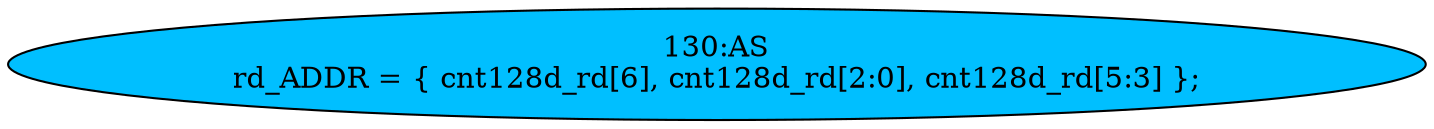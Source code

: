 strict digraph "" {
	node [label="\N"];
	"130:AS"	 [ast="<pyverilog.vparser.ast.Assign object at 0x7f052ae97dd0>",
		def_var="['rd_ADDR']",
		fillcolor=deepskyblue,
		label="130:AS
rd_ADDR = { cnt128d_rd[6], cnt128d_rd[2:0], cnt128d_rd[5:3] };",
		statements="[]",
		style=filled,
		typ=Assign,
		use_var="['cnt128d_rd', 'cnt128d_rd', 'cnt128d_rd']"];
}
